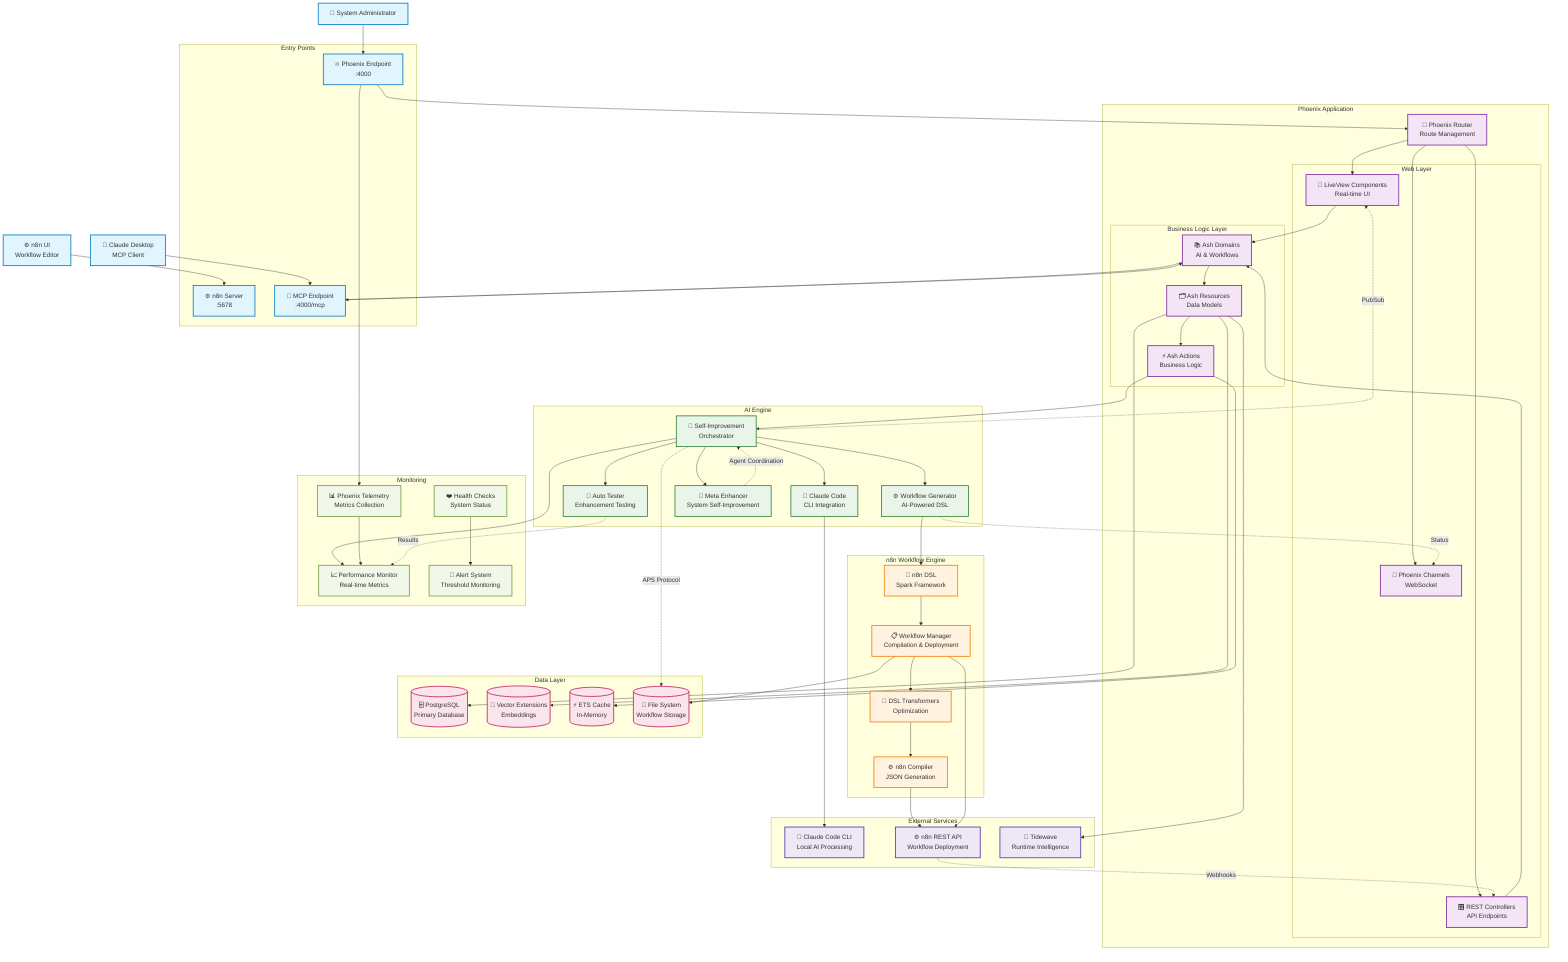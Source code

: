 graph TB
    %% External Users and Interfaces
    USER[👤 System Administrator]
    CLAUDE_DESKTOP[🤖 Claude Desktop<br/>MCP Client]
    N8N_UI[⚙️ n8n UI<br/>Workflow Editor]
    
    %% Load Balancer / Proxy Layer
    subgraph "Entry Points"
        PHOENIX_ENDPOINT[🔥 Phoenix Endpoint<br/>:4000]
        N8N_ENDPOINT[⚙️ n8n Server<br/>:5678]
        MCP_ENDPOINT[🔗 MCP Endpoint<br/>:4000/mcp]
    end
    
    %% Phoenix Application Layer
    subgraph "Phoenix Application"
        ROUTER[🔀 Phoenix Router<br/>Route Management]
        
        subgraph "Web Layer"
            LIVEVIEW[📱 LiveView Components<br/>Real-time UI]
            CONTROLLERS[🎛️ REST Controllers<br/>API Endpoints]
            CHANNELS[📡 Phoenix Channels<br/>WebSocket]
        end
        
        subgraph "Business Logic Layer"
            ASH_DOMAINS[📚 Ash Domains<br/>AI & Workflows]
            ASH_RESOURCES[🗂️ Ash Resources<br/>Data Models]
            ASH_ACTIONS[⚡ Ash Actions<br/>Business Logic]
        end
    end
    
    %% AI Engine Layer
    subgraph "AI Engine"
        SELF_IMPROVEMENT[🧠 Self-Improvement<br/>Orchestrator]
        CLAUDE_INTEGRATION[🤖 Claude Code<br/>CLI Integration]
        WORKFLOW_GENERATOR[⚙️ Workflow Generator<br/>AI-Powered DSL]
        AUTO_TESTER[🧪 Auto Tester<br/>Enhancement Testing]
        META_ENHANCER[🔄 Meta Enhancer<br/>System Self-Improvement]
    end
    
    %% n8n Integration Layer
    subgraph "n8n Workflow Engine"
        N8N_DSL[📜 n8n DSL<br/>Spark Framework]
        WORKFLOW_MANAGER[📋 Workflow Manager<br/>Compilation & Deployment]
        DSL_TRANSFORMERS[🔧 DSL Transformers<br/>Optimization]
        N8N_COMPILER[⚙️ n8n Compiler<br/>JSON Generation]
    end
    
    %% Data Layer
    subgraph "Data Layer"
        POSTGRES[(🗄️ PostgreSQL<br/>Primary Database)]
        VECTOR_DB[(🧠 Vector Extensions<br/>Embeddings)]
        CACHE[(⚡ ETS Cache<br/>In-Memory)]
        FILE_SYSTEM[(📁 File System<br/>Workflow Storage)]
    end
    
    %% External Services
    subgraph "External Services"
        CLAUDE_CLI[🤖 Claude Code CLI<br/>Local AI Processing]
        N8N_API[⚙️ n8n REST API<br/>Workflow Deployment]
        TIDEWAVE[🌊 Tidewave<br/>Runtime Intelligence]
    end
    
    %% Monitoring and Observability
    subgraph "Monitoring"
        TELEMETRY[📊 Phoenix Telemetry<br/>Metrics Collection]
        HEALTH_CHECKS[❤️ Health Checks<br/>System Status]
        PERFORMANCE_MONITOR[📈 Performance Monitor<br/>Real-time Metrics]
        ALERT_SYSTEM[🚨 Alert System<br/>Threshold Monitoring]
    end
    
    %% Data Flow Connections
    USER --> PHOENIX_ENDPOINT
    CLAUDE_DESKTOP --> MCP_ENDPOINT
    N8N_UI --> N8N_ENDPOINT
    
    PHOENIX_ENDPOINT --> ROUTER
    ROUTER --> LIVEVIEW
    ROUTER --> CONTROLLERS
    ROUTER --> CHANNELS
    
    LIVEVIEW --> ASH_DOMAINS
    CONTROLLERS --> ASH_DOMAINS
    ASH_DOMAINS --> ASH_RESOURCES
    ASH_RESOURCES --> ASH_ACTIONS
    
    %% AI Engine Integration
    ASH_ACTIONS --> SELF_IMPROVEMENT
    SELF_IMPROVEMENT --> CLAUDE_INTEGRATION
    SELF_IMPROVEMENT --> WORKFLOW_GENERATOR
    SELF_IMPROVEMENT --> AUTO_TESTER
    SELF_IMPROVEMENT --> META_ENHANCER
    
    %% n8n Integration
    WORKFLOW_GENERATOR --> N8N_DSL
    N8N_DSL --> WORKFLOW_MANAGER
    WORKFLOW_MANAGER --> DSL_TRANSFORMERS
    DSL_TRANSFORMERS --> N8N_COMPILER
    N8N_COMPILER --> N8N_API
    
    %% External Service Connections
    CLAUDE_INTEGRATION --> CLAUDE_CLI
    WORKFLOW_MANAGER --> N8N_API
    ASH_RESOURCES --> TIDEWAVE
    
    %% Data Layer Connections
    ASH_RESOURCES --> POSTGRES
    ASH_RESOURCES --> VECTOR_DB
    ASH_ACTIONS --> CACHE
    WORKFLOW_MANAGER --> FILE_SYSTEM
    
    %% Monitoring Connections
    PHOENIX_ENDPOINT --> TELEMETRY
    SELF_IMPROVEMENT --> PERFORMANCE_MONITOR
    HEALTH_CHECKS --> ALERT_SYSTEM
    TELEMETRY --> PERFORMANCE_MONITOR
    
    %% Real-time Data Flows
    SELF_IMPROVEMENT -.->|PubSub| LIVEVIEW
    AUTO_TESTER -.->|Results| PERFORMANCE_MONITOR
    WORKFLOW_GENERATOR -.->|Status| CHANNELS
    N8N_API -.->|Webhooks| CONTROLLERS
    
    %% MCP Integration
    MCP_ENDPOINT --> ASH_DOMAINS
    ASH_DOMAINS --> MCP_ENDPOINT
    
    %% Agent Swarm Connection Points
    SELF_IMPROVEMENT -.->|APS Protocol| FILE_SYSTEM
    META_ENHANCER -.->|Agent Coordination| SELF_IMPROVEMENT
    
    %% Styling
    classDef external fill:#e1f5fe,stroke:#0277bd,stroke-width:2px
    classDef phoenix fill:#f3e5f5,stroke:#7b1fa2,stroke-width:2px
    classDef ai fill:#e8f5e8,stroke:#2e7d32,stroke-width:2px
    classDef n8n fill:#fff3e0,stroke:#f57c00,stroke-width:2px
    classDef data fill:#fce4ec,stroke:#c2185b,stroke-width:2px
    classDef monitoring fill:#f1f8e9,stroke:#689f38,stroke-width:2px
    classDef services fill:#ede7f6,stroke:#512da8,stroke-width:2px
    
    class USER,CLAUDE_DESKTOP,N8N_UI,PHOENIX_ENDPOINT,N8N_ENDPOINT,MCP_ENDPOINT external
    class ROUTER,LIVEVIEW,CONTROLLERS,CHANNELS,ASH_DOMAINS,ASH_RESOURCES,ASH_ACTIONS phoenix
    class SELF_IMPROVEMENT,CLAUDE_INTEGRATION,WORKFLOW_GENERATOR,AUTO_TESTER,META_ENHANCER ai
    class N8N_DSL,WORKFLOW_MANAGER,DSL_TRANSFORMERS,N8N_COMPILER n8n
    class POSTGRES,VECTOR_DB,CACHE,FILE_SYSTEM data
    class TELEMETRY,HEALTH_CHECKS,PERFORMANCE_MONITOR,ALERT_SYSTEM monitoring
    class CLAUDE_CLI,N8N_API,TIDEWAVE services